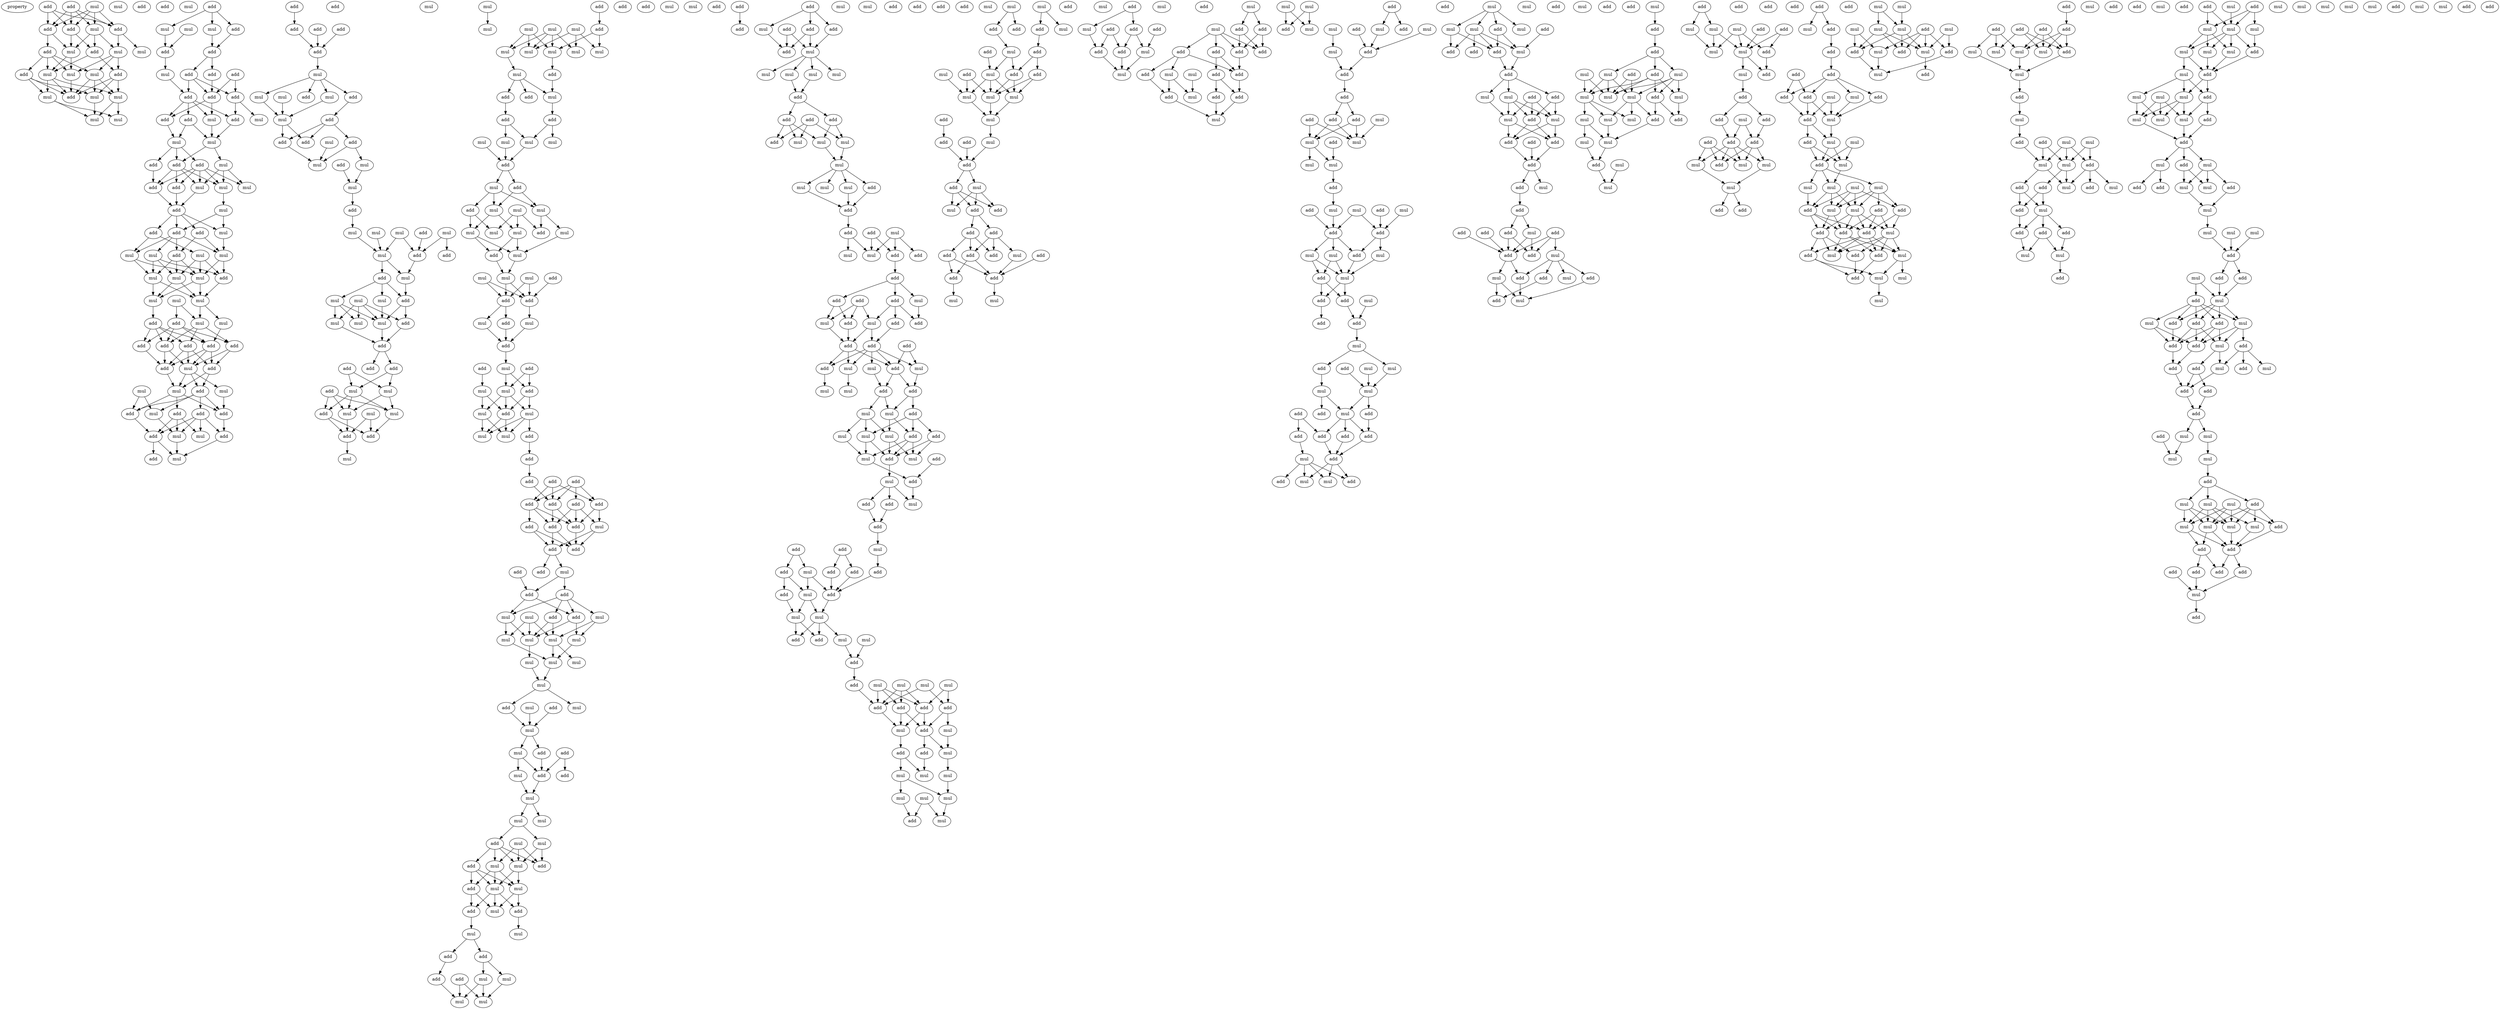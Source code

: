digraph {
    node [fontcolor=black]
    property [mul=2,lf=1.3]
    0 [ label = add ];
    1 [ label = add ];
    2 [ label = mul ];
    3 [ label = mul ];
    4 [ label = add ];
    5 [ label = add ];
    6 [ label = add ];
    7 [ label = add ];
    8 [ label = mul ];
    9 [ label = mul ];
    10 [ label = add ];
    11 [ label = mul ];
    12 [ label = add ];
    13 [ label = mul ];
    14 [ label = mul ];
    15 [ label = mul ];
    16 [ label = add ];
    17 [ label = mul ];
    18 [ label = add ];
    19 [ label = mul ];
    20 [ label = mul ];
    21 [ label = mul ];
    22 [ label = add ];
    23 [ label = mul ];
    24 [ label = mul ];
    25 [ label = add ];
    26 [ label = mul ];
    27 [ label = add ];
    28 [ label = mul ];
    29 [ label = mul ];
    30 [ label = mul ];
    31 [ label = add ];
    32 [ label = add ];
    33 [ label = add ];
    34 [ label = add ];
    35 [ label = add ];
    36 [ label = mul ];
    37 [ label = add ];
    38 [ label = add ];
    39 [ label = add ];
    40 [ label = add ];
    41 [ label = mul ];
    42 [ label = mul ];
    43 [ label = add ];
    44 [ label = add ];
    45 [ label = add ];
    46 [ label = mul ];
    47 [ label = mul ];
    48 [ label = add ];
    49 [ label = add ];
    50 [ label = mul ];
    51 [ label = add ];
    52 [ label = add ];
    53 [ label = mul ];
    54 [ label = add ];
    55 [ label = mul ];
    56 [ label = mul ];
    57 [ label = mul ];
    58 [ label = add ];
    59 [ label = add ];
    60 [ label = add ];
    61 [ label = mul ];
    62 [ label = add ];
    63 [ label = mul ];
    64 [ label = add ];
    65 [ label = mul ];
    66 [ label = mul ];
    67 [ label = mul ];
    68 [ label = mul ];
    69 [ label = mul ];
    70 [ label = add ];
    71 [ label = mul ];
    72 [ label = mul ];
    73 [ label = mul ];
    74 [ label = mul ];
    75 [ label = add ];
    76 [ label = mul ];
    77 [ label = add ];
    78 [ label = mul ];
    79 [ label = add ];
    80 [ label = add ];
    81 [ label = add ];
    82 [ label = add ];
    83 [ label = add ];
    84 [ label = add ];
    85 [ label = add ];
    86 [ label = mul ];
    87 [ label = mul ];
    88 [ label = mul ];
    89 [ label = mul ];
    90 [ label = add ];
    91 [ label = mul ];
    92 [ label = add ];
    93 [ label = add ];
    94 [ label = add ];
    95 [ label = add ];
    96 [ label = mul ];
    97 [ label = mul ];
    98 [ label = add ];
    99 [ label = add ];
    100 [ label = add ];
    101 [ label = mul ];
    102 [ label = add ];
    103 [ label = add ];
    104 [ label = add ];
    105 [ label = add ];
    106 [ label = add ];
    107 [ label = add ];
    108 [ label = mul ];
    109 [ label = mul ];
    110 [ label = add ];
    111 [ label = add ];
    112 [ label = mul ];
    113 [ label = mul ];
    114 [ label = mul ];
    115 [ label = add ];
    116 [ label = add ];
    117 [ label = add ];
    118 [ label = add ];
    119 [ label = mul ];
    120 [ label = mul ];
    121 [ label = add ];
    122 [ label = mul ];
    123 [ label = mul ];
    124 [ label = add ];
    125 [ label = mul ];
    126 [ label = add ];
    127 [ label = mul ];
    128 [ label = mul ];
    129 [ label = mul ];
    130 [ label = add ];
    131 [ label = add ];
    132 [ label = mul ];
    133 [ label = mul ];
    134 [ label = add ];
    135 [ label = mul ];
    136 [ label = mul ];
    137 [ label = mul ];
    138 [ label = mul ];
    139 [ label = add ];
    140 [ label = mul ];
    141 [ label = mul ];
    142 [ label = mul ];
    143 [ label = add ];
    144 [ label = add ];
    145 [ label = add ];
    146 [ label = add ];
    147 [ label = add ];
    148 [ label = mul ];
    149 [ label = add ];
    150 [ label = mul ];
    151 [ label = mul ];
    152 [ label = add ];
    153 [ label = mul ];
    154 [ label = mul ];
    155 [ label = mul ];
    156 [ label = add ];
    157 [ label = add ];
    158 [ label = mul ];
    159 [ label = mul ];
    160 [ label = add ];
    161 [ label = mul ];
    162 [ label = mul ];
    163 [ label = mul ];
    164 [ label = add ];
    165 [ label = mul ];
    166 [ label = mul ];
    167 [ label = mul ];
    168 [ label = mul ];
    169 [ label = mul ];
    170 [ label = mul ];
    171 [ label = add ];
    172 [ label = mul ];
    173 [ label = add ];
    174 [ label = add ];
    175 [ label = add ];
    176 [ label = add ];
    177 [ label = mul ];
    178 [ label = mul ];
    179 [ label = mul ];
    180 [ label = add ];
    181 [ label = mul ];
    182 [ label = add ];
    183 [ label = mul ];
    184 [ label = add ];
    185 [ label = add ];
    186 [ label = mul ];
    187 [ label = mul ];
    188 [ label = mul ];
    189 [ label = mul ];
    190 [ label = mul ];
    191 [ label = add ];
    192 [ label = mul ];
    193 [ label = mul ];
    194 [ label = mul ];
    195 [ label = add ];
    196 [ label = mul ];
    197 [ label = add ];
    198 [ label = mul ];
    199 [ label = mul ];
    200 [ label = add ];
    201 [ label = add ];
    202 [ label = add ];
    203 [ label = add ];
    204 [ label = mul ];
    205 [ label = mul ];
    206 [ label = mul ];
    207 [ label = add ];
    208 [ label = mul ];
    209 [ label = add ];
    210 [ label = mul ];
    211 [ label = add ];
    212 [ label = mul ];
    213 [ label = add ];
    214 [ label = mul ];
    215 [ label = mul ];
    216 [ label = add ];
    217 [ label = mul ];
    218 [ label = mul ];
    219 [ label = mul ];
    220 [ label = add ];
    221 [ label = add ];
    222 [ label = add ];
    223 [ label = add ];
    224 [ label = add ];
    225 [ label = add ];
    226 [ label = add ];
    227 [ label = add ];
    228 [ label = add ];
    229 [ label = mul ];
    230 [ label = add ];
    231 [ label = add ];
    232 [ label = add ];
    233 [ label = add ];
    234 [ label = add ];
    235 [ label = mul ];
    236 [ label = add ];
    237 [ label = add ];
    238 [ label = add ];
    239 [ label = add ];
    240 [ label = add ];
    241 [ label = mul ];
    242 [ label = mul ];
    243 [ label = mul ];
    244 [ label = add ];
    245 [ label = mul ];
    246 [ label = mul ];
    247 [ label = mul ];
    248 [ label = mul ];
    249 [ label = mul ];
    250 [ label = mul ];
    251 [ label = mul ];
    252 [ label = mul ];
    253 [ label = add ];
    254 [ label = add ];
    255 [ label = mul ];
    256 [ label = add ];
    257 [ label = mul ];
    258 [ label = mul ];
    259 [ label = add ];
    260 [ label = add ];
    261 [ label = mul ];
    262 [ label = add ];
    263 [ label = add ];
    264 [ label = mul ];
    265 [ label = mul ];
    266 [ label = mul ];
    267 [ label = mul ];
    268 [ label = mul ];
    269 [ label = mul ];
    270 [ label = add ];
    271 [ label = mul ];
    272 [ label = add ];
    273 [ label = add ];
    274 [ label = mul ];
    275 [ label = mul ];
    276 [ label = mul ];
    277 [ label = add ];
    278 [ label = add ];
    279 [ label = add ];
    280 [ label = mul ];
    281 [ label = mul ];
    282 [ label = mul ];
    283 [ label = add ];
    284 [ label = add ];
    285 [ label = add ];
    286 [ label = add ];
    287 [ label = add ];
    288 [ label = mul ];
    289 [ label = add ];
    290 [ label = mul ];
    291 [ label = mul ];
    292 [ label = mul ];
    293 [ label = add ];
    294 [ label = add ];
    295 [ label = add ];
    296 [ label = mul ];
    297 [ label = mul ];
    298 [ label = add ];
    299 [ label = mul ];
    300 [ label = add ];
    301 [ label = mul ];
    302 [ label = mul ];
    303 [ label = mul ];
    304 [ label = mul ];
    305 [ label = add ];
    306 [ label = add ];
    307 [ label = add ];
    308 [ label = add ];
    309 [ label = mul ];
    310 [ label = mul ];
    311 [ label = mul ];
    312 [ label = mul ];
    313 [ label = add ];
    314 [ label = mul ];
    315 [ label = mul ];
    316 [ label = mul ];
    317 [ label = mul ];
    318 [ label = add ];
    319 [ label = add ];
    320 [ label = add ];
    321 [ label = add ];
    322 [ label = add ];
    323 [ label = mul ];
    324 [ label = mul ];
    325 [ label = add ];
    326 [ label = mul ];
    327 [ label = add ];
    328 [ label = add ];
    329 [ label = add ];
    330 [ label = add ];
    331 [ label = mul ];
    332 [ label = add ];
    333 [ label = add ];
    334 [ label = add ];
    335 [ label = mul ];
    336 [ label = add ];
    337 [ label = add ];
    338 [ label = mul ];
    339 [ label = add ];
    340 [ label = add ];
    341 [ label = add ];
    342 [ label = add ];
    343 [ label = mul ];
    344 [ label = add ];
    345 [ label = mul ];
    346 [ label = mul ];
    347 [ label = add ];
    348 [ label = mul ];
    349 [ label = mul ];
    350 [ label = add ];
    351 [ label = mul ];
    352 [ label = mul ];
    353 [ label = add ];
    354 [ label = add ];
    355 [ label = mul ];
    356 [ label = mul ];
    357 [ label = add ];
    358 [ label = mul ];
    359 [ label = add ];
    360 [ label = add ];
    361 [ label = mul ];
    362 [ label = mul ];
    363 [ label = add ];
    364 [ label = mul ];
    365 [ label = add ];
    366 [ label = add ];
    367 [ label = mul ];
    368 [ label = add ];
    369 [ label = add ];
    370 [ label = mul ];
    371 [ label = add ];
    372 [ label = mul ];
    373 [ label = add ];
    374 [ label = add ];
    375 [ label = add ];
    376 [ label = add ];
    377 [ label = mul ];
    378 [ label = add ];
    379 [ label = add ];
    380 [ label = mul ];
    381 [ label = mul ];
    382 [ label = mul ];
    383 [ label = mul ];
    384 [ label = add ];
    385 [ label = add ];
    386 [ label = add ];
    387 [ label = add ];
    388 [ label = mul ];
    389 [ label = add ];
    390 [ label = mul ];
    391 [ label = mul ];
    392 [ label = mul ];
    393 [ label = add ];
    394 [ label = add ];
    395 [ label = add ];
    396 [ label = add ];
    397 [ label = mul ];
    398 [ label = add ];
    399 [ label = mul ];
    400 [ label = add ];
    401 [ label = mul ];
    402 [ label = add ];
    403 [ label = mul ];
    404 [ label = mul ];
    405 [ label = mul ];
    406 [ label = mul ];
    407 [ label = mul ];
    408 [ label = mul ];
    409 [ label = add ];
    410 [ label = mul ];
    411 [ label = add ];
    412 [ label = mul ];
    413 [ label = mul ];
    414 [ label = mul ];
    415 [ label = add ];
    416 [ label = mul ];
    417 [ label = add ];
    418 [ label = add ];
    419 [ label = add ];
    420 [ label = add ];
    421 [ label = mul ];
    422 [ label = mul ];
    423 [ label = mul ];
    424 [ label = add ];
    425 [ label = add ];
    426 [ label = add ];
    427 [ label = mul ];
    428 [ label = mul ];
    429 [ label = mul ];
    430 [ label = add ];
    431 [ label = mul ];
    432 [ label = add ];
    433 [ label = add ];
    434 [ label = mul ];
    435 [ label = add ];
    436 [ label = add ];
    437 [ label = mul ];
    438 [ label = add ];
    439 [ label = mul ];
    440 [ label = add ];
    441 [ label = mul ];
    442 [ label = add ];
    443 [ label = add ];
    444 [ label = add ];
    445 [ label = add ];
    446 [ label = add ];
    447 [ label = add ];
    448 [ label = add ];
    449 [ label = mul ];
    450 [ label = add ];
    451 [ label = add ];
    452 [ label = mul ];
    453 [ label = mul ];
    454 [ label = add ];
    455 [ label = add ];
    456 [ label = mul ];
    457 [ label = add ];
    458 [ label = add ];
    459 [ label = add ];
    460 [ label = add ];
    461 [ label = mul ];
    462 [ label = mul ];
    463 [ label = mul ];
    464 [ label = add ];
    465 [ label = mul ];
    466 [ label = add ];
    467 [ label = mul ];
    468 [ label = add ];
    469 [ label = add ];
    470 [ label = add ];
    471 [ label = add ];
    472 [ label = add ];
    473 [ label = add ];
    474 [ label = add ];
    475 [ label = add ];
    476 [ label = mul ];
    477 [ label = mul ];
    478 [ label = mul ];
    479 [ label = add ];
    480 [ label = add ];
    481 [ label = add ];
    482 [ label = mul ];
    483 [ label = mul ];
    484 [ label = mul ];
    485 [ label = add ];
    486 [ label = mul ];
    487 [ label = add ];
    488 [ label = add ];
    489 [ label = mul ];
    490 [ label = add ];
    491 [ label = mul ];
    492 [ label = mul ];
    493 [ label = mul ];
    494 [ label = add ];
    495 [ label = add ];
    496 [ label = add ];
    497 [ label = mul ];
    498 [ label = add ];
    499 [ label = add ];
    500 [ label = add ];
    501 [ label = mul ];
    502 [ label = mul ];
    503 [ label = add ];
    504 [ label = mul ];
    505 [ label = mul ];
    506 [ label = add ];
    507 [ label = mul ];
    508 [ label = mul ];
    509 [ label = add ];
    510 [ label = add ];
    511 [ label = mul ];
    512 [ label = add ];
    513 [ label = add ];
    514 [ label = mul ];
    515 [ label = add ];
    516 [ label = mul ];
    517 [ label = add ];
    518 [ label = mul ];
    519 [ label = mul ];
    520 [ label = add ];
    521 [ label = add ];
    522 [ label = mul ];
    523 [ label = add ];
    524 [ label = add ];
    525 [ label = add ];
    526 [ label = mul ];
    527 [ label = add ];
    528 [ label = mul ];
    529 [ label = mul ];
    530 [ label = add ];
    531 [ label = mul ];
    532 [ label = mul ];
    533 [ label = add ];
    534 [ label = mul ];
    535 [ label = add ];
    536 [ label = add ];
    537 [ label = add ];
    538 [ label = add ];
    539 [ label = add ];
    540 [ label = add ];
    541 [ label = mul ];
    542 [ label = add ];
    543 [ label = add ];
    544 [ label = mul ];
    545 [ label = mul ];
    546 [ label = add ];
    547 [ label = mul ];
    548 [ label = mul ];
    549 [ label = add ];
    550 [ label = mul ];
    551 [ label = mul ];
    552 [ label = add ];
    553 [ label = add ];
    554 [ label = add ];
    555 [ label = mul ];
    556 [ label = add ];
    557 [ label = add ];
    558 [ label = add ];
    559 [ label = mul ];
    560 [ label = add ];
    561 [ label = mul ];
    562 [ label = mul ];
    563 [ label = add ];
    564 [ label = mul ];
    565 [ label = mul ];
    566 [ label = add ];
    567 [ label = add ];
    568 [ label = add ];
    569 [ label = add ];
    570 [ label = add ];
    571 [ label = add ];
    572 [ label = mul ];
    573 [ label = add ];
    574 [ label = mul ];
    575 [ label = add ];
    576 [ label = add ];
    577 [ label = mul ];
    578 [ label = add ];
    579 [ label = add ];
    580 [ label = add ];
    581 [ label = mul ];
    582 [ label = add ];
    583 [ label = add ];
    584 [ label = add ];
    585 [ label = mul ];
    586 [ label = add ];
    587 [ label = add ];
    588 [ label = mul ];
    589 [ label = add ];
    590 [ label = mul ];
    591 [ label = add ];
    592 [ label = mul ];
    593 [ label = add ];
    594 [ label = add ];
    595 [ label = mul ];
    596 [ label = add ];
    597 [ label = mul ];
    598 [ label = mul ];
    599 [ label = add ];
    600 [ label = mul ];
    601 [ label = mul ];
    602 [ label = mul ];
    603 [ label = add ];
    604 [ label = mul ];
    605 [ label = mul ];
    606 [ label = add ];
    607 [ label = mul ];
    608 [ label = add ];
    609 [ label = mul ];
    610 [ label = mul ];
    611 [ label = mul ];
    612 [ label = add ];
    613 [ label = mul ];
    614 [ label = mul ];
    615 [ label = add ];
    616 [ label = mul ];
    617 [ label = add ];
    618 [ label = mul ];
    619 [ label = mul ];
    620 [ label = add ];
    621 [ label = mul ];
    622 [ label = add ];
    623 [ label = mul ];
    624 [ label = add ];
    625 [ label = mul ];
    626 [ label = add ];
    627 [ label = add ];
    628 [ label = add ];
    629 [ label = add ];
    630 [ label = add ];
    631 [ label = mul ];
    632 [ label = add ];
    633 [ label = add ];
    634 [ label = add ];
    635 [ label = mul ];
    636 [ label = mul ];
    637 [ label = mul ];
    638 [ label = add ];
    639 [ label = mul ];
    640 [ label = add ];
    641 [ label = add ];
    642 [ label = add ];
    643 [ label = add ];
    644 [ label = mul ];
    645 [ label = add ];
    646 [ label = add ];
    647 [ label = add ];
    648 [ label = add ];
    649 [ label = mul ];
    650 [ label = add ];
    651 [ label = add ];
    652 [ label = add ];
    653 [ label = mul ];
    654 [ label = add ];
    655 [ label = mul ];
    656 [ label = mul ];
    657 [ label = add ];
    658 [ label = mul ];
    659 [ label = mul ];
    660 [ label = add ];
    661 [ label = mul ];
    662 [ label = mul ];
    663 [ label = mul ];
    664 [ label = mul ];
    665 [ label = add ];
    666 [ label = mul ];
    667 [ label = add ];
    668 [ label = add ];
    669 [ label = mul ];
    670 [ label = add ];
    671 [ label = add ];
    672 [ label = add ];
    673 [ label = mul ];
    674 [ label = mul ];
    675 [ label = add ];
    676 [ label = mul ];
    677 [ label = add ];
    678 [ label = add ];
    679 [ label = mul ];
    680 [ label = mul ];
    681 [ label = add ];
    682 [ label = mul ];
    683 [ label = add ];
    684 [ label = mul ];
    685 [ label = mul ];
    686 [ label = mul ];
    687 [ label = mul ];
    688 [ label = add ];
    689 [ label = mul ];
    690 [ label = mul ];
    691 [ label = add ];
    692 [ label = mul ];
    693 [ label = mul ];
    694 [ label = add ];
    695 [ label = add ];
    696 [ label = add ];
    697 [ label = mul ];
    698 [ label = add ];
    699 [ label = add ];
    700 [ label = add ];
    701 [ label = add ];
    702 [ label = add ];
    703 [ label = mul ];
    704 [ label = mul ];
    705 [ label = mul ];
    706 [ label = add ];
    707 [ label = mul ];
    708 [ label = mul ];
    709 [ label = mul ];
    710 [ label = add ];
    711 [ label = add ];
    712 [ label = mul ];
    713 [ label = mul ];
    714 [ label = mul ];
    715 [ label = add ];
    716 [ label = add ];
    717 [ label = add ];
    718 [ label = mul ];
    719 [ label = mul ];
    720 [ label = mul ];
    721 [ label = add ];
    722 [ label = add ];
    723 [ label = add ];
    724 [ label = mul ];
    725 [ label = add ];
    726 [ label = mul ];
    727 [ label = add ];
    728 [ label = add ];
    729 [ label = add ];
    730 [ label = add ];
    731 [ label = mul ];
    732 [ label = mul ];
    733 [ label = mul ];
    734 [ label = add ];
    735 [ label = add ];
    736 [ label = add ];
    737 [ label = add ];
    738 [ label = mul ];
    739 [ label = mul ];
    740 [ label = mul ];
    741 [ label = mul ];
    742 [ label = mul ];
    743 [ label = mul ];
    744 [ label = mul ];
    745 [ label = add ];
    746 [ label = mul ];
    747 [ label = add ];
    748 [ label = mul ];
    749 [ label = mul ];
    750 [ label = add ];
    751 [ label = mul ];
    752 [ label = mul ];
    753 [ label = mul ];
    754 [ label = mul ];
    755 [ label = mul ];
    756 [ label = mul ];
    757 [ label = add ];
    758 [ label = add ];
    759 [ label = mul ];
    760 [ label = add ];
    761 [ label = mul ];
    762 [ label = add ];
    763 [ label = mul ];
    764 [ label = add ];
    765 [ label = add ];
    766 [ label = mul ];
    767 [ label = mul ];
    768 [ label = mul ];
    769 [ label = mul ];
    770 [ label = mul ];
    771 [ label = mul ];
    772 [ label = mul ];
    773 [ label = add ];
    774 [ label = add ];
    775 [ label = mul ];
    776 [ label = add ];
    777 [ label = mul ];
    778 [ label = add ];
    779 [ label = mul ];
    780 [ label = add ];
    781 [ label = add ];
    782 [ label = mul ];
    783 [ label = add ];
    784 [ label = mul ];
    785 [ label = mul ];
    786 [ label = add ];
    787 [ label = add ];
    788 [ label = add ];
    789 [ label = add ];
    790 [ label = add ];
    791 [ label = mul ];
    792 [ label = add ];
    793 [ label = mul ];
    794 [ label = add ];
    795 [ label = add ];
    796 [ label = mul ];
    797 [ label = add ];
    798 [ label = add ];
    799 [ label = mul ];
    800 [ label = mul ];
    801 [ label = add ];
    802 [ label = mul ];
    803 [ label = mul ];
    804 [ label = mul ];
    805 [ label = add ];
    806 [ label = add ];
    807 [ label = mul ];
    808 [ label = mul ];
    809 [ label = mul ];
    810 [ label = mul ];
    811 [ label = mul ];
    812 [ label = mul ];
    813 [ label = mul ];
    814 [ label = add ];
    815 [ label = add ];
    816 [ label = add ];
    817 [ label = add ];
    818 [ label = add ];
    819 [ label = add ];
    820 [ label = add ];
    821 [ label = add ];
    822 [ label = mul ];
    823 [ label = add ];
    824 [ label = add ];
    0 -> 5 [ name = 0 ];
    0 -> 6 [ name = 1 ];
    0 -> 7 [ name = 2 ];
    0 -> 8 [ name = 3 ];
    1 -> 5 [ name = 4 ];
    1 -> 6 [ name = 5 ];
    1 -> 7 [ name = 6 ];
    3 -> 5 [ name = 7 ];
    3 -> 6 [ name = 8 ];
    3 -> 7 [ name = 9 ];
    3 -> 8 [ name = 10 ];
    5 -> 10 [ name = 11 ];
    5 -> 11 [ name = 12 ];
    6 -> 9 [ name = 13 ];
    6 -> 13 [ name = 14 ];
    7 -> 11 [ name = 15 ];
    7 -> 12 [ name = 16 ];
    8 -> 9 [ name = 17 ];
    8 -> 10 [ name = 18 ];
    8 -> 11 [ name = 19 ];
    9 -> 14 [ name = 20 ];
    9 -> 15 [ name = 21 ];
    9 -> 16 [ name = 22 ];
    10 -> 16 [ name = 23 ];
    10 -> 17 [ name = 24 ];
    11 -> 15 [ name = 25 ];
    11 -> 17 [ name = 26 ];
    12 -> 14 [ name = 27 ];
    12 -> 15 [ name = 28 ];
    12 -> 17 [ name = 29 ];
    12 -> 18 [ name = 30 ];
    14 -> 19 [ name = 31 ];
    14 -> 20 [ name = 32 ];
    14 -> 22 [ name = 33 ];
    15 -> 22 [ name = 34 ];
    16 -> 19 [ name = 35 ];
    16 -> 20 [ name = 36 ];
    16 -> 22 [ name = 37 ];
    17 -> 19 [ name = 38 ];
    17 -> 21 [ name = 39 ];
    17 -> 22 [ name = 40 ];
    18 -> 20 [ name = 41 ];
    18 -> 21 [ name = 42 ];
    18 -> 22 [ name = 43 ];
    19 -> 23 [ name = 44 ];
    19 -> 24 [ name = 45 ];
    20 -> 24 [ name = 46 ];
    21 -> 23 [ name = 47 ];
    21 -> 24 [ name = 48 ];
    27 -> 28 [ name = 49 ];
    27 -> 29 [ name = 50 ];
    27 -> 31 [ name = 51 ];
    28 -> 32 [ name = 52 ];
    29 -> 33 [ name = 53 ];
    30 -> 32 [ name = 54 ];
    31 -> 33 [ name = 55 ];
    32 -> 36 [ name = 56 ];
    33 -> 34 [ name = 57 ];
    33 -> 37 [ name = 58 ];
    34 -> 38 [ name = 59 ];
    35 -> 38 [ name = 60 ];
    35 -> 40 [ name = 61 ];
    36 -> 39 [ name = 62 ];
    37 -> 38 [ name = 63 ];
    37 -> 39 [ name = 64 ];
    37 -> 40 [ name = 65 ];
    38 -> 42 [ name = 66 ];
    38 -> 43 [ name = 67 ];
    39 -> 42 [ name = 68 ];
    39 -> 43 [ name = 69 ];
    39 -> 44 [ name = 70 ];
    39 -> 45 [ name = 71 ];
    40 -> 41 [ name = 72 ];
    40 -> 45 [ name = 73 ];
    42 -> 46 [ name = 74 ];
    43 -> 47 [ name = 75 ];
    44 -> 46 [ name = 76 ];
    44 -> 47 [ name = 77 ];
    45 -> 46 [ name = 78 ];
    46 -> 49 [ name = 79 ];
    46 -> 50 [ name = 80 ];
    47 -> 48 [ name = 81 ];
    47 -> 49 [ name = 82 ];
    47 -> 51 [ name = 83 ];
    48 -> 54 [ name = 84 ];
    49 -> 52 [ name = 85 ];
    49 -> 53 [ name = 86 ];
    49 -> 54 [ name = 87 ];
    49 -> 56 [ name = 88 ];
    50 -> 53 [ name = 89 ];
    50 -> 55 [ name = 90 ];
    50 -> 56 [ name = 91 ];
    51 -> 52 [ name = 92 ];
    51 -> 53 [ name = 93 ];
    51 -> 54 [ name = 94 ];
    51 -> 55 [ name = 95 ];
    51 -> 56 [ name = 96 ];
    52 -> 58 [ name = 97 ];
    53 -> 57 [ name = 98 ];
    54 -> 58 [ name = 99 ];
    56 -> 58 [ name = 100 ];
    57 -> 59 [ name = 101 ];
    57 -> 61 [ name = 102 ];
    58 -> 59 [ name = 103 ];
    58 -> 60 [ name = 104 ];
    58 -> 61 [ name = 105 ];
    58 -> 62 [ name = 106 ];
    59 -> 63 [ name = 107 ];
    59 -> 64 [ name = 108 ];
    59 -> 65 [ name = 109 ];
    59 -> 67 [ name = 110 ];
    60 -> 64 [ name = 111 ];
    60 -> 67 [ name = 112 ];
    61 -> 67 [ name = 113 ];
    62 -> 65 [ name = 114 ];
    62 -> 66 [ name = 115 ];
    63 -> 69 [ name = 116 ];
    63 -> 70 [ name = 117 ];
    63 -> 71 [ name = 118 ];
    64 -> 68 [ name = 119 ];
    64 -> 69 [ name = 120 ];
    64 -> 71 [ name = 121 ];
    65 -> 68 [ name = 122 ];
    65 -> 71 [ name = 123 ];
    66 -> 68 [ name = 124 ];
    66 -> 69 [ name = 125 ];
    66 -> 70 [ name = 126 ];
    67 -> 68 [ name = 127 ];
    67 -> 70 [ name = 128 ];
    68 -> 72 [ name = 129 ];
    68 -> 73 [ name = 130 ];
    69 -> 72 [ name = 131 ];
    69 -> 73 [ name = 132 ];
    70 -> 72 [ name = 133 ];
    71 -> 72 [ name = 134 ];
    71 -> 73 [ name = 135 ];
    72 -> 76 [ name = 136 ];
    72 -> 78 [ name = 137 ];
    73 -> 77 [ name = 138 ];
    74 -> 75 [ name = 139 ];
    74 -> 76 [ name = 140 ];
    75 -> 79 [ name = 141 ];
    75 -> 80 [ name = 142 ];
    75 -> 81 [ name = 143 ];
    75 -> 83 [ name = 144 ];
    76 -> 81 [ name = 145 ];
    76 -> 82 [ name = 146 ];
    76 -> 83 [ name = 147 ];
    77 -> 79 [ name = 148 ];
    77 -> 80 [ name = 149 ];
    77 -> 82 [ name = 150 ];
    77 -> 83 [ name = 151 ];
    78 -> 80 [ name = 152 ];
    79 -> 85 [ name = 153 ];
    80 -> 84 [ name = 154 ];
    80 -> 85 [ name = 155 ];
    80 -> 86 [ name = 156 ];
    81 -> 84 [ name = 157 ];
    81 -> 86 [ name = 158 ];
    82 -> 84 [ name = 159 ];
    82 -> 85 [ name = 160 ];
    82 -> 86 [ name = 161 ];
    83 -> 85 [ name = 162 ];
    83 -> 86 [ name = 163 ];
    84 -> 87 [ name = 164 ];
    84 -> 90 [ name = 165 ];
    85 -> 87 [ name = 166 ];
    86 -> 87 [ name = 167 ];
    86 -> 89 [ name = 168 ];
    86 -> 90 [ name = 169 ];
    87 -> 92 [ name = 170 ];
    87 -> 94 [ name = 171 ];
    87 -> 95 [ name = 172 ];
    88 -> 91 [ name = 173 ];
    88 -> 95 [ name = 174 ];
    89 -> 92 [ name = 175 ];
    90 -> 91 [ name = 176 ];
    90 -> 92 [ name = 177 ];
    90 -> 93 [ name = 178 ];
    90 -> 95 [ name = 179 ];
    91 -> 97 [ name = 180 ];
    92 -> 99 [ name = 181 ];
    93 -> 96 [ name = 182 ];
    93 -> 97 [ name = 183 ];
    93 -> 98 [ name = 184 ];
    93 -> 99 [ name = 185 ];
    94 -> 96 [ name = 186 ];
    94 -> 97 [ name = 187 ];
    94 -> 98 [ name = 188 ];
    95 -> 98 [ name = 189 ];
    97 -> 101 [ name = 190 ];
    98 -> 100 [ name = 191 ];
    98 -> 101 [ name = 192 ];
    99 -> 101 [ name = 193 ];
    102 -> 104 [ name = 194 ];
    104 -> 107 [ name = 195 ];
    105 -> 107 [ name = 196 ];
    106 -> 107 [ name = 197 ];
    107 -> 108 [ name = 198 ];
    108 -> 110 [ name = 199 ];
    108 -> 111 [ name = 200 ];
    108 -> 112 [ name = 201 ];
    108 -> 113 [ name = 202 ];
    109 -> 114 [ name = 203 ];
    111 -> 115 [ name = 204 ];
    112 -> 114 [ name = 205 ];
    113 -> 114 [ name = 206 ];
    114 -> 117 [ name = 207 ];
    114 -> 118 [ name = 208 ];
    115 -> 116 [ name = 209 ];
    115 -> 117 [ name = 210 ];
    115 -> 118 [ name = 211 ];
    116 -> 120 [ name = 212 ];
    116 -> 122 [ name = 213 ];
    118 -> 120 [ name = 214 ];
    119 -> 120 [ name = 215 ];
    121 -> 123 [ name = 216 ];
    122 -> 123 [ name = 217 ];
    123 -> 124 [ name = 218 ];
    124 -> 128 [ name = 219 ];
    125 -> 130 [ name = 220 ];
    125 -> 131 [ name = 221 ];
    126 -> 130 [ name = 222 ];
    127 -> 130 [ name = 223 ];
    127 -> 132 [ name = 224 ];
    128 -> 132 [ name = 225 ];
    129 -> 132 [ name = 226 ];
    130 -> 133 [ name = 227 ];
    132 -> 133 [ name = 228 ];
    132 -> 134 [ name = 229 ];
    133 -> 139 [ name = 230 ];
    134 -> 136 [ name = 231 ];
    134 -> 138 [ name = 232 ];
    134 -> 139 [ name = 233 ];
    136 -> 142 [ name = 234 ];
    137 -> 140 [ name = 235 ];
    137 -> 141 [ name = 236 ];
    137 -> 142 [ name = 237 ];
    137 -> 143 [ name = 238 ];
    138 -> 140 [ name = 239 ];
    138 -> 141 [ name = 240 ];
    138 -> 142 [ name = 241 ];
    139 -> 142 [ name = 242 ];
    139 -> 143 [ name = 243 ];
    141 -> 144 [ name = 244 ];
    142 -> 144 [ name = 245 ];
    143 -> 144 [ name = 246 ];
    144 -> 145 [ name = 247 ];
    144 -> 147 [ name = 248 ];
    146 -> 148 [ name = 249 ];
    146 -> 150 [ name = 250 ];
    147 -> 148 [ name = 251 ];
    147 -> 150 [ name = 252 ];
    148 -> 151 [ name = 253 ];
    148 -> 154 [ name = 254 ];
    149 -> 151 [ name = 255 ];
    149 -> 152 [ name = 256 ];
    149 -> 154 [ name = 257 ];
    150 -> 151 [ name = 258 ];
    150 -> 152 [ name = 259 ];
    150 -> 154 [ name = 260 ];
    151 -> 157 [ name = 261 ];
    152 -> 156 [ name = 262 ];
    152 -> 157 [ name = 263 ];
    153 -> 156 [ name = 264 ];
    153 -> 157 [ name = 265 ];
    154 -> 156 [ name = 266 ];
    155 -> 159 [ name = 267 ];
    157 -> 158 [ name = 268 ];
    160 -> 164 [ name = 269 ];
    161 -> 165 [ name = 270 ];
    161 -> 166 [ name = 271 ];
    161 -> 167 [ name = 272 ];
    161 -> 168 [ name = 273 ];
    162 -> 165 [ name = 274 ];
    162 -> 166 [ name = 275 ];
    162 -> 168 [ name = 276 ];
    163 -> 167 [ name = 277 ];
    163 -> 168 [ name = 278 ];
    163 -> 169 [ name = 279 ];
    164 -> 166 [ name = 280 ];
    164 -> 169 [ name = 281 ];
    165 -> 170 [ name = 282 ];
    166 -> 171 [ name = 283 ];
    170 -> 172 [ name = 284 ];
    170 -> 173 [ name = 285 ];
    170 -> 174 [ name = 286 ];
    171 -> 172 [ name = 287 ];
    172 -> 175 [ name = 288 ];
    173 -> 176 [ name = 289 ];
    175 -> 177 [ name = 290 ];
    175 -> 179 [ name = 291 ];
    176 -> 177 [ name = 292 ];
    176 -> 181 [ name = 293 ];
    177 -> 182 [ name = 294 ];
    178 -> 182 [ name = 295 ];
    181 -> 182 [ name = 296 ];
    182 -> 183 [ name = 297 ];
    182 -> 184 [ name = 298 ];
    183 -> 185 [ name = 299 ];
    183 -> 186 [ name = 300 ];
    183 -> 187 [ name = 301 ];
    184 -> 186 [ name = 302 ];
    184 -> 187 [ name = 303 ];
    185 -> 189 [ name = 304 ];
    185 -> 192 [ name = 305 ];
    186 -> 190 [ name = 306 ];
    186 -> 192 [ name = 307 ];
    187 -> 191 [ name = 308 ];
    187 -> 193 [ name = 309 ];
    188 -> 189 [ name = 310 ];
    188 -> 190 [ name = 311 ];
    188 -> 191 [ name = 312 ];
    190 -> 194 [ name = 313 ];
    190 -> 195 [ name = 314 ];
    192 -> 194 [ name = 315 ];
    192 -> 195 [ name = 316 ];
    193 -> 194 [ name = 317 ];
    194 -> 196 [ name = 318 ];
    195 -> 196 [ name = 319 ];
    196 -> 201 [ name = 320 ];
    196 -> 202 [ name = 321 ];
    197 -> 201 [ name = 322 ];
    198 -> 201 [ name = 323 ];
    198 -> 202 [ name = 324 ];
    199 -> 201 [ name = 325 ];
    199 -> 202 [ name = 326 ];
    201 -> 205 [ name = 327 ];
    202 -> 203 [ name = 328 ];
    202 -> 204 [ name = 329 ];
    203 -> 207 [ name = 330 ];
    204 -> 207 [ name = 331 ];
    205 -> 207 [ name = 332 ];
    207 -> 208 [ name = 333 ];
    208 -> 213 [ name = 334 ];
    208 -> 214 [ name = 335 ];
    209 -> 212 [ name = 336 ];
    211 -> 213 [ name = 337 ];
    211 -> 214 [ name = 338 ];
    212 -> 215 [ name = 339 ];
    212 -> 216 [ name = 340 ];
    213 -> 216 [ name = 341 ];
    213 -> 217 [ name = 342 ];
    214 -> 215 [ name = 343 ];
    214 -> 216 [ name = 344 ];
    214 -> 217 [ name = 345 ];
    215 -> 218 [ name = 346 ];
    215 -> 219 [ name = 347 ];
    216 -> 218 [ name = 348 ];
    216 -> 219 [ name = 349 ];
    217 -> 218 [ name = 350 ];
    217 -> 219 [ name = 351 ];
    217 -> 220 [ name = 352 ];
    220 -> 221 [ name = 353 ];
    221 -> 223 [ name = 354 ];
    222 -> 225 [ name = 355 ];
    222 -> 226 [ name = 356 ];
    222 -> 227 [ name = 357 ];
    222 -> 228 [ name = 358 ];
    223 -> 226 [ name = 359 ];
    224 -> 225 [ name = 360 ];
    224 -> 226 [ name = 361 ];
    224 -> 228 [ name = 362 ];
    225 -> 229 [ name = 363 ];
    225 -> 230 [ name = 364 ];
    226 -> 230 [ name = 365 ];
    226 -> 231 [ name = 366 ];
    227 -> 229 [ name = 367 ];
    227 -> 230 [ name = 368 ];
    227 -> 231 [ name = 369 ];
    228 -> 230 [ name = 370 ];
    228 -> 231 [ name = 371 ];
    228 -> 232 [ name = 372 ];
    229 -> 233 [ name = 373 ];
    229 -> 234 [ name = 374 ];
    230 -> 234 [ name = 375 ];
    231 -> 233 [ name = 376 ];
    231 -> 234 [ name = 377 ];
    232 -> 233 [ name = 378 ];
    232 -> 234 [ name = 379 ];
    233 -> 235 [ name = 380 ];
    233 -> 236 [ name = 381 ];
    235 -> 238 [ name = 382 ];
    235 -> 239 [ name = 383 ];
    237 -> 238 [ name = 384 ];
    238 -> 240 [ name = 385 ];
    238 -> 243 [ name = 386 ];
    239 -> 240 [ name = 387 ];
    239 -> 242 [ name = 388 ];
    239 -> 243 [ name = 389 ];
    239 -> 244 [ name = 390 ];
    240 -> 246 [ name = 391 ];
    240 -> 248 [ name = 392 ];
    241 -> 245 [ name = 393 ];
    241 -> 246 [ name = 394 ];
    241 -> 247 [ name = 395 ];
    242 -> 247 [ name = 396 ];
    242 -> 248 [ name = 397 ];
    243 -> 245 [ name = 398 ];
    243 -> 246 [ name = 399 ];
    244 -> 246 [ name = 400 ];
    244 -> 247 [ name = 401 ];
    245 -> 251 [ name = 402 ];
    246 -> 250 [ name = 403 ];
    247 -> 249 [ name = 404 ];
    247 -> 251 [ name = 405 ];
    248 -> 251 [ name = 406 ];
    250 -> 252 [ name = 407 ];
    251 -> 252 [ name = 408 ];
    252 -> 254 [ name = 409 ];
    252 -> 255 [ name = 410 ];
    253 -> 258 [ name = 411 ];
    254 -> 258 [ name = 412 ];
    257 -> 258 [ name = 413 ];
    258 -> 260 [ name = 414 ];
    258 -> 261 [ name = 415 ];
    259 -> 262 [ name = 416 ];
    259 -> 263 [ name = 417 ];
    260 -> 262 [ name = 418 ];
    261 -> 262 [ name = 419 ];
    261 -> 264 [ name = 420 ];
    262 -> 265 [ name = 421 ];
    264 -> 265 [ name = 422 ];
    265 -> 266 [ name = 423 ];
    265 -> 267 [ name = 424 ];
    266 -> 268 [ name = 425 ];
    266 -> 270 [ name = 426 ];
    268 -> 273 [ name = 427 ];
    268 -> 274 [ name = 428 ];
    269 -> 271 [ name = 429 ];
    269 -> 273 [ name = 430 ];
    269 -> 274 [ name = 431 ];
    270 -> 271 [ name = 432 ];
    270 -> 272 [ name = 433 ];
    270 -> 273 [ name = 434 ];
    270 -> 274 [ name = 435 ];
    271 -> 275 [ name = 436 ];
    271 -> 276 [ name = 437 ];
    271 -> 277 [ name = 438 ];
    272 -> 275 [ name = 439 ];
    272 -> 276 [ name = 440 ];
    272 -> 277 [ name = 441 ];
    274 -> 275 [ name = 442 ];
    274 -> 276 [ name = 443 ];
    275 -> 279 [ name = 444 ];
    275 -> 280 [ name = 445 ];
    276 -> 278 [ name = 446 ];
    276 -> 279 [ name = 447 ];
    276 -> 280 [ name = 448 ];
    277 -> 278 [ name = 449 ];
    277 -> 280 [ name = 450 ];
    278 -> 281 [ name = 451 ];
    279 -> 282 [ name = 452 ];
    281 -> 283 [ name = 453 ];
    281 -> 285 [ name = 454 ];
    283 -> 286 [ name = 455 ];
    284 -> 287 [ name = 456 ];
    285 -> 288 [ name = 457 ];
    285 -> 290 [ name = 458 ];
    286 -> 292 [ name = 459 ];
    288 -> 291 [ name = 460 ];
    288 -> 292 [ name = 461 ];
    289 -> 291 [ name = 462 ];
    289 -> 292 [ name = 463 ];
    290 -> 291 [ name = 464 ];
    293 -> 295 [ name = 465 ];
    293 -> 297 [ name = 466 ];
    293 -> 298 [ name = 467 ];
    294 -> 299 [ name = 468 ];
    294 -> 300 [ name = 469 ];
    295 -> 299 [ name = 470 ];
    295 -> 300 [ name = 471 ];
    297 -> 300 [ name = 472 ];
    298 -> 299 [ name = 473 ];
    299 -> 301 [ name = 474 ];
    299 -> 302 [ name = 475 ];
    299 -> 303 [ name = 476 ];
    299 -> 304 [ name = 477 ];
    302 -> 305 [ name = 478 ];
    303 -> 305 [ name = 479 ];
    305 -> 306 [ name = 480 ];
    305 -> 308 [ name = 481 ];
    306 -> 309 [ name = 482 ];
    306 -> 311 [ name = 483 ];
    307 -> 309 [ name = 484 ];
    307 -> 310 [ name = 485 ];
    307 -> 313 [ name = 486 ];
    308 -> 310 [ name = 487 ];
    308 -> 311 [ name = 488 ];
    308 -> 313 [ name = 489 ];
    309 -> 314 [ name = 490 ];
    311 -> 314 [ name = 491 ];
    314 -> 315 [ name = 492 ];
    314 -> 316 [ name = 493 ];
    314 -> 317 [ name = 494 ];
    314 -> 318 [ name = 495 ];
    315 -> 320 [ name = 496 ];
    317 -> 320 [ name = 497 ];
    318 -> 320 [ name = 498 ];
    320 -> 321 [ name = 499 ];
    321 -> 324 [ name = 500 ];
    321 -> 326 [ name = 501 ];
    322 -> 326 [ name = 502 ];
    322 -> 328 [ name = 503 ];
    323 -> 325 [ name = 504 ];
    323 -> 326 [ name = 505 ];
    323 -> 328 [ name = 506 ];
    328 -> 329 [ name = 507 ];
    329 -> 330 [ name = 508 ];
    329 -> 331 [ name = 509 ];
    329 -> 332 [ name = 510 ];
    330 -> 334 [ name = 511 ];
    330 -> 335 [ name = 512 ];
    330 -> 336 [ name = 513 ];
    331 -> 334 [ name = 514 ];
    332 -> 337 [ name = 515 ];
    332 -> 338 [ name = 516 ];
    333 -> 335 [ name = 517 ];
    333 -> 337 [ name = 518 ];
    333 -> 338 [ name = 519 ];
    335 -> 340 [ name = 520 ];
    335 -> 341 [ name = 521 ];
    336 -> 341 [ name = 522 ];
    337 -> 340 [ name = 523 ];
    338 -> 340 [ name = 524 ];
    339 -> 344 [ name = 525 ];
    339 -> 346 [ name = 526 ];
    340 -> 342 [ name = 527 ];
    340 -> 344 [ name = 528 ];
    340 -> 345 [ name = 529 ];
    341 -> 342 [ name = 530 ];
    341 -> 343 [ name = 531 ];
    341 -> 344 [ name = 532 ];
    341 -> 345 [ name = 533 ];
    341 -> 346 [ name = 534 ];
    342 -> 348 [ name = 535 ];
    343 -> 350 [ name = 536 ];
    344 -> 347 [ name = 537 ];
    344 -> 350 [ name = 538 ];
    345 -> 349 [ name = 539 ];
    346 -> 347 [ name = 540 ];
    347 -> 352 [ name = 541 ];
    347 -> 353 [ name = 542 ];
    350 -> 351 [ name = 543 ];
    350 -> 352 [ name = 544 ];
    351 -> 355 [ name = 545 ];
    351 -> 356 [ name = 546 ];
    351 -> 358 [ name = 547 ];
    352 -> 354 [ name = 548 ];
    352 -> 356 [ name = 549 ];
    353 -> 354 [ name = 550 ];
    353 -> 355 [ name = 551 ];
    353 -> 357 [ name = 552 ];
    354 -> 360 [ name = 553 ];
    354 -> 361 [ name = 554 ];
    354 -> 362 [ name = 555 ];
    355 -> 360 [ name = 556 ];
    355 -> 361 [ name = 557 ];
    356 -> 360 [ name = 558 ];
    356 -> 362 [ name = 559 ];
    357 -> 360 [ name = 560 ];
    357 -> 362 [ name = 561 ];
    358 -> 361 [ name = 562 ];
    359 -> 363 [ name = 563 ];
    360 -> 364 [ name = 564 ];
    361 -> 363 [ name = 565 ];
    363 -> 367 [ name = 566 ];
    364 -> 365 [ name = 567 ];
    364 -> 366 [ name = 568 ];
    364 -> 367 [ name = 569 ];
    365 -> 368 [ name = 570 ];
    366 -> 368 [ name = 571 ];
    368 -> 370 [ name = 572 ];
    369 -> 374 [ name = 573 ];
    369 -> 375 [ name = 574 ];
    370 -> 376 [ name = 575 ];
    371 -> 372 [ name = 576 ];
    371 -> 373 [ name = 577 ];
    372 -> 377 [ name = 578 ];
    372 -> 379 [ name = 579 ];
    373 -> 377 [ name = 580 ];
    373 -> 378 [ name = 581 ];
    374 -> 379 [ name = 582 ];
    375 -> 379 [ name = 583 ];
    376 -> 379 [ name = 584 ];
    377 -> 380 [ name = 585 ];
    377 -> 381 [ name = 586 ];
    378 -> 381 [ name = 587 ];
    379 -> 380 [ name = 588 ];
    380 -> 382 [ name = 589 ];
    380 -> 385 [ name = 590 ];
    380 -> 386 [ name = 591 ];
    381 -> 385 [ name = 592 ];
    381 -> 386 [ name = 593 ];
    382 -> 387 [ name = 594 ];
    383 -> 387 [ name = 595 ];
    387 -> 389 [ name = 596 ];
    388 -> 394 [ name = 597 ];
    388 -> 396 [ name = 598 ];
    389 -> 394 [ name = 599 ];
    390 -> 393 [ name = 600 ];
    390 -> 396 [ name = 601 ];
    391 -> 393 [ name = 602 ];
    391 -> 394 [ name = 603 ];
    391 -> 395 [ name = 604 ];
    392 -> 393 [ name = 605 ];
    392 -> 394 [ name = 606 ];
    392 -> 395 [ name = 607 ];
    393 -> 397 [ name = 608 ];
    393 -> 398 [ name = 609 ];
    394 -> 397 [ name = 610 ];
    395 -> 397 [ name = 611 ];
    395 -> 398 [ name = 612 ];
    396 -> 398 [ name = 613 ];
    396 -> 399 [ name = 614 ];
    397 -> 402 [ name = 615 ];
    398 -> 400 [ name = 616 ];
    398 -> 401 [ name = 617 ];
    399 -> 401 [ name = 618 ];
    400 -> 405 [ name = 619 ];
    401 -> 403 [ name = 620 ];
    402 -> 404 [ name = 621 ];
    402 -> 405 [ name = 622 ];
    403 -> 407 [ name = 623 ];
    404 -> 406 [ name = 624 ];
    404 -> 407 [ name = 625 ];
    406 -> 409 [ name = 626 ];
    407 -> 410 [ name = 627 ];
    408 -> 409 [ name = 628 ];
    408 -> 410 [ name = 629 ];
    413 -> 415 [ name = 630 ];
    413 -> 418 [ name = 631 ];
    414 -> 416 [ name = 632 ];
    414 -> 417 [ name = 633 ];
    415 -> 421 [ name = 634 ];
    417 -> 420 [ name = 635 ];
    419 -> 423 [ name = 636 ];
    420 -> 425 [ name = 637 ];
    420 -> 426 [ name = 638 ];
    421 -> 423 [ name = 639 ];
    421 -> 426 [ name = 640 ];
    422 -> 428 [ name = 641 ];
    423 -> 427 [ name = 642 ];
    423 -> 428 [ name = 643 ];
    423 -> 429 [ name = 644 ];
    424 -> 427 [ name = 645 ];
    424 -> 428 [ name = 646 ];
    425 -> 427 [ name = 647 ];
    425 -> 429 [ name = 648 ];
    426 -> 427 [ name = 649 ];
    426 -> 429 [ name = 650 ];
    427 -> 431 [ name = 651 ];
    428 -> 431 [ name = 652 ];
    429 -> 431 [ name = 653 ];
    430 -> 432 [ name = 654 ];
    431 -> 434 [ name = 655 ];
    432 -> 435 [ name = 656 ];
    433 -> 435 [ name = 657 ];
    434 -> 435 [ name = 658 ];
    435 -> 436 [ name = 659 ];
    435 -> 437 [ name = 660 ];
    436 -> 439 [ name = 661 ];
    436 -> 440 [ name = 662 ];
    436 -> 442 [ name = 663 ];
    437 -> 439 [ name = 664 ];
    437 -> 440 [ name = 665 ];
    437 -> 442 [ name = 666 ];
    440 -> 443 [ name = 667 ];
    440 -> 444 [ name = 668 ];
    443 -> 446 [ name = 669 ];
    443 -> 447 [ name = 670 ];
    443 -> 449 [ name = 671 ];
    444 -> 446 [ name = 672 ];
    444 -> 447 [ name = 673 ];
    444 -> 448 [ name = 674 ];
    445 -> 451 [ name = 675 ];
    447 -> 450 [ name = 676 ];
    447 -> 451 [ name = 677 ];
    448 -> 450 [ name = 678 ];
    448 -> 451 [ name = 679 ];
    449 -> 451 [ name = 680 ];
    450 -> 453 [ name = 681 ];
    451 -> 452 [ name = 682 ];
    454 -> 456 [ name = 683 ];
    454 -> 457 [ name = 684 ];
    455 -> 459 [ name = 685 ];
    455 -> 460 [ name = 686 ];
    456 -> 459 [ name = 687 ];
    457 -> 460 [ name = 688 ];
    457 -> 461 [ name = 689 ];
    458 -> 461 [ name = 690 ];
    459 -> 462 [ name = 691 ];
    460 -> 462 [ name = 692 ];
    461 -> 462 [ name = 693 ];
    465 -> 466 [ name = 694 ];
    465 -> 468 [ name = 695 ];
    466 -> 469 [ name = 696 ];
    466 -> 471 [ name = 697 ];
    467 -> 469 [ name = 698 ];
    467 -> 470 [ name = 699 ];
    467 -> 471 [ name = 700 ];
    467 -> 472 [ name = 701 ];
    468 -> 469 [ name = 702 ];
    468 -> 471 [ name = 703 ];
    469 -> 474 [ name = 704 ];
    470 -> 473 [ name = 705 ];
    470 -> 474 [ name = 706 ];
    472 -> 474 [ name = 707 ];
    472 -> 475 [ name = 708 ];
    472 -> 476 [ name = 709 ];
    473 -> 479 [ name = 710 ];
    473 -> 480 [ name = 711 ];
    474 -> 479 [ name = 712 ];
    475 -> 481 [ name = 713 ];
    476 -> 478 [ name = 714 ];
    476 -> 481 [ name = 715 ];
    477 -> 478 [ name = 716 ];
    479 -> 482 [ name = 717 ];
    480 -> 482 [ name = 718 ];
    481 -> 482 [ name = 719 ];
    483 -> 485 [ name = 720 ];
    483 -> 486 [ name = 721 ];
    484 -> 485 [ name = 722 ];
    484 -> 486 [ name = 723 ];
    487 -> 489 [ name = 724 ];
    487 -> 490 [ name = 725 ];
    488 -> 494 [ name = 726 ];
    489 -> 494 [ name = 727 ];
    491 -> 494 [ name = 728 ];
    492 -> 493 [ name = 729 ];
    493 -> 495 [ name = 730 ];
    494 -> 495 [ name = 731 ];
    495 -> 496 [ name = 732 ];
    496 -> 499 [ name = 733 ];
    496 -> 500 [ name = 734 ];
    497 -> 502 [ name = 735 ];
    498 -> 501 [ name = 736 ];
    498 -> 502 [ name = 737 ];
    499 -> 501 [ name = 738 ];
    499 -> 502 [ name = 739 ];
    500 -> 501 [ name = 740 ];
    500 -> 502 [ name = 741 ];
    501 -> 504 [ name = 742 ];
    501 -> 505 [ name = 743 ];
    503 -> 505 [ name = 744 ];
    505 -> 506 [ name = 745 ];
    506 -> 508 [ name = 746 ];
    507 -> 512 [ name = 747 ];
    508 -> 513 [ name = 748 ];
    509 -> 513 [ name = 749 ];
    510 -> 512 [ name = 750 ];
    511 -> 512 [ name = 751 ];
    511 -> 513 [ name = 752 ];
    512 -> 515 [ name = 753 ];
    512 -> 516 [ name = 754 ];
    513 -> 514 [ name = 755 ];
    513 -> 515 [ name = 756 ];
    513 -> 518 [ name = 757 ];
    514 -> 519 [ name = 758 ];
    514 -> 520 [ name = 759 ];
    515 -> 519 [ name = 760 ];
    516 -> 519 [ name = 761 ];
    518 -> 519 [ name = 762 ];
    518 -> 520 [ name = 763 ];
    519 -> 521 [ name = 764 ];
    519 -> 523 [ name = 765 ];
    520 -> 521 [ name = 766 ];
    520 -> 523 [ name = 767 ];
    521 -> 524 [ name = 768 ];
    522 -> 525 [ name = 769 ];
    523 -> 525 [ name = 770 ];
    525 -> 526 [ name = 771 ];
    526 -> 529 [ name = 772 ];
    526 -> 530 [ name = 773 ];
    527 -> 532 [ name = 774 ];
    528 -> 532 [ name = 775 ];
    529 -> 532 [ name = 776 ];
    530 -> 531 [ name = 777 ];
    531 -> 533 [ name = 778 ];
    531 -> 534 [ name = 779 ];
    532 -> 534 [ name = 780 ];
    532 -> 536 [ name = 781 ];
    534 -> 537 [ name = 782 ];
    534 -> 538 [ name = 783 ];
    534 -> 540 [ name = 784 ];
    535 -> 537 [ name = 785 ];
    535 -> 539 [ name = 786 ];
    536 -> 540 [ name = 787 ];
    537 -> 542 [ name = 788 ];
    538 -> 542 [ name = 789 ];
    539 -> 541 [ name = 790 ];
    540 -> 542 [ name = 791 ];
    541 -> 543 [ name = 792 ];
    541 -> 544 [ name = 793 ];
    541 -> 545 [ name = 794 ];
    541 -> 546 [ name = 795 ];
    542 -> 544 [ name = 796 ];
    542 -> 545 [ name = 797 ];
    542 -> 546 [ name = 798 ];
    547 -> 548 [ name = 799 ];
    547 -> 549 [ name = 800 ];
    547 -> 550 [ name = 801 ];
    547 -> 551 [ name = 802 ];
    548 -> 553 [ name = 803 ];
    548 -> 554 [ name = 804 ];
    548 -> 555 [ name = 805 ];
    548 -> 556 [ name = 806 ];
    549 -> 554 [ name = 807 ];
    549 -> 555 [ name = 808 ];
    550 -> 554 [ name = 809 ];
    550 -> 556 [ name = 810 ];
    552 -> 555 [ name = 811 ];
    554 -> 557 [ name = 812 ];
    555 -> 557 [ name = 813 ];
    557 -> 558 [ name = 814 ];
    557 -> 559 [ name = 815 ];
    557 -> 561 [ name = 816 ];
    558 -> 563 [ name = 817 ];
    558 -> 564 [ name = 818 ];
    559 -> 562 [ name = 819 ];
    560 -> 562 [ name = 820 ];
    560 -> 563 [ name = 821 ];
    560 -> 564 [ name = 822 ];
    561 -> 562 [ name = 823 ];
    561 -> 563 [ name = 824 ];
    561 -> 564 [ name = 825 ];
    562 -> 566 [ name = 826 ];
    562 -> 568 [ name = 827 ];
    563 -> 566 [ name = 828 ];
    563 -> 568 [ name = 829 ];
    564 -> 566 [ name = 830 ];
    564 -> 568 [ name = 831 ];
    566 -> 569 [ name = 832 ];
    567 -> 569 [ name = 833 ];
    568 -> 569 [ name = 834 ];
    569 -> 571 [ name = 835 ];
    569 -> 574 [ name = 836 ];
    571 -> 575 [ name = 837 ];
    575 -> 577 [ name = 838 ];
    575 -> 579 [ name = 839 ];
    576 -> 582 [ name = 840 ];
    577 -> 582 [ name = 841 ];
    577 -> 583 [ name = 842 ];
    578 -> 582 [ name = 843 ];
    579 -> 582 [ name = 844 ];
    579 -> 583 [ name = 845 ];
    580 -> 581 [ name = 846 ];
    580 -> 582 [ name = 847 ];
    580 -> 583 [ name = 848 ];
    581 -> 584 [ name = 849 ];
    581 -> 585 [ name = 850 ];
    581 -> 586 [ name = 851 ];
    581 -> 587 [ name = 852 ];
    582 -> 587 [ name = 853 ];
    582 -> 588 [ name = 854 ];
    584 -> 590 [ name = 855 ];
    586 -> 589 [ name = 856 ];
    587 -> 590 [ name = 857 ];
    588 -> 589 [ name = 858 ];
    588 -> 590 [ name = 859 ];
    592 -> 593 [ name = 860 ];
    593 -> 594 [ name = 861 ];
    594 -> 597 [ name = 862 ];
    594 -> 598 [ name = 863 ];
    594 -> 599 [ name = 864 ];
    595 -> 601 [ name = 865 ];
    595 -> 602 [ name = 866 ];
    596 -> 601 [ name = 867 ];
    596 -> 604 [ name = 868 ];
    597 -> 600 [ name = 869 ];
    597 -> 601 [ name = 870 ];
    597 -> 603 [ name = 871 ];
    597 -> 604 [ name = 872 ];
    598 -> 601 [ name = 873 ];
    598 -> 602 [ name = 874 ];
    598 -> 604 [ name = 875 ];
    599 -> 600 [ name = 876 ];
    599 -> 601 [ name = 877 ];
    599 -> 602 [ name = 878 ];
    599 -> 603 [ name = 879 ];
    600 -> 606 [ name = 880 ];
    602 -> 605 [ name = 881 ];
    602 -> 607 [ name = 882 ];
    602 -> 609 [ name = 883 ];
    603 -> 606 [ name = 884 ];
    603 -> 608 [ name = 885 ];
    604 -> 607 [ name = 886 ];
    604 -> 608 [ name = 887 ];
    604 -> 609 [ name = 888 ];
    605 -> 610 [ name = 889 ];
    605 -> 611 [ name = 890 ];
    607 -> 611 [ name = 891 ];
    608 -> 611 [ name = 892 ];
    610 -> 612 [ name = 893 ];
    611 -> 612 [ name = 894 ];
    612 -> 614 [ name = 895 ];
    613 -> 614 [ name = 896 ];
    615 -> 616 [ name = 897 ];
    615 -> 618 [ name = 898 ];
    616 -> 623 [ name = 899 ];
    617 -> 621 [ name = 900 ];
    618 -> 621 [ name = 901 ];
    618 -> 623 [ name = 902 ];
    619 -> 621 [ name = 903 ];
    619 -> 622 [ name = 904 ];
    619 -> 623 [ name = 905 ];
    620 -> 621 [ name = 906 ];
    620 -> 622 [ name = 907 ];
    621 -> 624 [ name = 908 ];
    621 -> 625 [ name = 909 ];
    622 -> 624 [ name = 910 ];
    625 -> 626 [ name = 911 ];
    626 -> 628 [ name = 912 ];
    626 -> 630 [ name = 913 ];
    628 -> 634 [ name = 914 ];
    630 -> 633 [ name = 915 ];
    631 -> 633 [ name = 916 ];
    631 -> 634 [ name = 917 ];
    632 -> 635 [ name = 918 ];
    632 -> 636 [ name = 919 ];
    632 -> 638 [ name = 920 ];
    633 -> 635 [ name = 921 ];
    633 -> 636 [ name = 922 ];
    633 -> 637 [ name = 923 ];
    633 -> 638 [ name = 924 ];
    634 -> 636 [ name = 925 ];
    634 -> 637 [ name = 926 ];
    634 -> 638 [ name = 927 ];
    635 -> 639 [ name = 928 ];
    637 -> 639 [ name = 929 ];
    639 -> 641 [ name = 930 ];
    639 -> 642 [ name = 931 ];
    643 -> 644 [ name = 932 ];
    643 -> 645 [ name = 933 ];
    645 -> 646 [ name = 934 ];
    646 -> 648 [ name = 935 ];
    647 -> 650 [ name = 936 ];
    647 -> 651 [ name = 937 ];
    648 -> 649 [ name = 938 ];
    648 -> 650 [ name = 939 ];
    648 -> 651 [ name = 940 ];
    648 -> 652 [ name = 941 ];
    649 -> 655 [ name = 942 ];
    650 -> 654 [ name = 943 ];
    651 -> 654 [ name = 944 ];
    651 -> 655 [ name = 945 ];
    652 -> 655 [ name = 946 ];
    653 -> 654 [ name = 947 ];
    653 -> 655 [ name = 948 ];
    654 -> 656 [ name = 949 ];
    654 -> 657 [ name = 950 ];
    655 -> 656 [ name = 951 ];
    656 -> 659 [ name = 952 ];
    656 -> 660 [ name = 953 ];
    657 -> 659 [ name = 954 ];
    657 -> 660 [ name = 955 ];
    658 -> 659 [ name = 956 ];
    658 -> 660 [ name = 957 ];
    659 -> 662 [ name = 958 ];
    660 -> 661 [ name = 959 ];
    660 -> 662 [ name = 960 ];
    660 -> 663 [ name = 961 ];
    661 -> 666 [ name = 962 ];
    661 -> 667 [ name = 963 ];
    661 -> 668 [ name = 964 ];
    661 -> 669 [ name = 965 ];
    662 -> 665 [ name = 966 ];
    662 -> 666 [ name = 967 ];
    662 -> 669 [ name = 968 ];
    663 -> 665 [ name = 969 ];
    664 -> 665 [ name = 970 ];
    664 -> 666 [ name = 971 ];
    664 -> 667 [ name = 972 ];
    664 -> 669 [ name = 973 ];
    665 -> 670 [ name = 974 ];
    665 -> 671 [ name = 975 ];
    665 -> 672 [ name = 976 ];
    666 -> 671 [ name = 977 ];
    666 -> 672 [ name = 978 ];
    667 -> 670 [ name = 979 ];
    667 -> 673 [ name = 980 ];
    668 -> 670 [ name = 981 ];
    668 -> 671 [ name = 982 ];
    668 -> 673 [ name = 983 ];
    669 -> 670 [ name = 984 ];
    669 -> 671 [ name = 985 ];
    669 -> 672 [ name = 986 ];
    669 -> 673 [ name = 987 ];
    670 -> 674 [ name = 988 ];
    670 -> 676 [ name = 989 ];
    670 -> 677 [ name = 990 ];
    670 -> 678 [ name = 991 ];
    671 -> 674 [ name = 992 ];
    671 -> 676 [ name = 993 ];
    671 -> 678 [ name = 994 ];
    672 -> 675 [ name = 995 ];
    672 -> 676 [ name = 996 ];
    672 -> 677 [ name = 997 ];
    673 -> 674 [ name = 998 ];
    673 -> 675 [ name = 999 ];
    673 -> 676 [ name = 1000 ];
    673 -> 678 [ name = 1001 ];
    674 -> 679 [ name = 1002 ];
    674 -> 680 [ name = 1003 ];
    675 -> 681 [ name = 1004 ];
    677 -> 679 [ name = 1005 ];
    677 -> 681 [ name = 1006 ];
    678 -> 681 [ name = 1007 ];
    679 -> 682 [ name = 1008 ];
    684 -> 686 [ name = 1009 ];
    684 -> 687 [ name = 1010 ];
    685 -> 686 [ name = 1011 ];
    686 -> 691 [ name = 1012 ];
    686 -> 693 [ name = 1013 ];
    686 -> 695 [ name = 1014 ];
    687 -> 691 [ name = 1015 ];
    687 -> 693 [ name = 1016 ];
    687 -> 695 [ name = 1017 ];
    688 -> 692 [ name = 1018 ];
    688 -> 693 [ name = 1019 ];
    688 -> 694 [ name = 1020 ];
    688 -> 695 [ name = 1021 ];
    689 -> 691 [ name = 1022 ];
    689 -> 692 [ name = 1023 ];
    690 -> 693 [ name = 1024 ];
    690 -> 694 [ name = 1025 ];
    691 -> 697 [ name = 1026 ];
    692 -> 697 [ name = 1027 ];
    693 -> 696 [ name = 1028 ];
    694 -> 697 [ name = 1029 ];
    698 -> 701 [ name = 1030 ];
    699 -> 703 [ name = 1031 ];
    699 -> 706 [ name = 1032 ];
    699 -> 707 [ name = 1033 ];
    700 -> 705 [ name = 1034 ];
    700 -> 706 [ name = 1035 ];
    700 -> 707 [ name = 1036 ];
    701 -> 703 [ name = 1037 ];
    701 -> 706 [ name = 1038 ];
    701 -> 707 [ name = 1039 ];
    702 -> 703 [ name = 1040 ];
    702 -> 704 [ name = 1041 ];
    702 -> 705 [ name = 1042 ];
    703 -> 708 [ name = 1043 ];
    704 -> 708 [ name = 1044 ];
    706 -> 708 [ name = 1045 ];
    708 -> 711 [ name = 1046 ];
    711 -> 712 [ name = 1047 ];
    712 -> 716 [ name = 1048 ];
    713 -> 717 [ name = 1049 ];
    713 -> 719 [ name = 1050 ];
    714 -> 717 [ name = 1051 ];
    714 -> 718 [ name = 1052 ];
    714 -> 719 [ name = 1053 ];
    715 -> 718 [ name = 1054 ];
    715 -> 719 [ name = 1055 ];
    716 -> 718 [ name = 1056 ];
    717 -> 720 [ name = 1057 ];
    717 -> 723 [ name = 1058 ];
    717 -> 724 [ name = 1059 ];
    718 -> 721 [ name = 1060 ];
    718 -> 724 [ name = 1061 ];
    719 -> 722 [ name = 1062 ];
    719 -> 724 [ name = 1063 ];
    721 -> 725 [ name = 1064 ];
    721 -> 726 [ name = 1065 ];
    722 -> 725 [ name = 1066 ];
    722 -> 726 [ name = 1067 ];
    725 -> 727 [ name = 1068 ];
    726 -> 727 [ name = 1069 ];
    726 -> 728 [ name = 1070 ];
    726 -> 730 [ name = 1071 ];
    727 -> 731 [ name = 1072 ];
    728 -> 732 [ name = 1073 ];
    730 -> 731 [ name = 1074 ];
    730 -> 732 [ name = 1075 ];
    732 -> 734 [ name = 1076 ];
    736 -> 741 [ name = 1077 ];
    736 -> 742 [ name = 1078 ];
    737 -> 740 [ name = 1079 ];
    737 -> 741 [ name = 1080 ];
    737 -> 742 [ name = 1081 ];
    739 -> 741 [ name = 1082 ];
    740 -> 745 [ name = 1083 ];
    741 -> 743 [ name = 1084 ];
    741 -> 744 [ name = 1085 ];
    741 -> 745 [ name = 1086 ];
    741 -> 746 [ name = 1087 ];
    742 -> 743 [ name = 1088 ];
    742 -> 744 [ name = 1089 ];
    742 -> 746 [ name = 1090 ];
    743 -> 747 [ name = 1091 ];
    743 -> 748 [ name = 1092 ];
    744 -> 747 [ name = 1093 ];
    745 -> 747 [ name = 1094 ];
    746 -> 747 [ name = 1095 ];
    747 -> 750 [ name = 1096 ];
    747 -> 751 [ name = 1097 ];
    748 -> 750 [ name = 1098 ];
    748 -> 751 [ name = 1099 ];
    748 -> 753 [ name = 1100 ];
    750 -> 756 [ name = 1101 ];
    750 -> 757 [ name = 1102 ];
    751 -> 754 [ name = 1103 ];
    751 -> 755 [ name = 1104 ];
    751 -> 756 [ name = 1105 ];
    752 -> 754 [ name = 1106 ];
    752 -> 755 [ name = 1107 ];
    752 -> 756 [ name = 1108 ];
    753 -> 754 [ name = 1109 ];
    753 -> 755 [ name = 1110 ];
    755 -> 758 [ name = 1111 ];
    756 -> 758 [ name = 1112 ];
    757 -> 758 [ name = 1113 ];
    758 -> 759 [ name = 1114 ];
    758 -> 760 [ name = 1115 ];
    758 -> 761 [ name = 1116 ];
    759 -> 764 [ name = 1117 ];
    759 -> 765 [ name = 1118 ];
    760 -> 763 [ name = 1119 ];
    760 -> 766 [ name = 1120 ];
    761 -> 762 [ name = 1121 ];
    761 -> 763 [ name = 1122 ];
    761 -> 766 [ name = 1123 ];
    762 -> 767 [ name = 1124 ];
    763 -> 767 [ name = 1125 ];
    767 -> 771 [ name = 1126 ];
    769 -> 773 [ name = 1127 ];
    770 -> 773 [ name = 1128 ];
    771 -> 773 [ name = 1129 ];
    773 -> 774 [ name = 1130 ];
    773 -> 776 [ name = 1131 ];
    774 -> 779 [ name = 1132 ];
    775 -> 778 [ name = 1133 ];
    775 -> 779 [ name = 1134 ];
    776 -> 779 [ name = 1135 ];
    778 -> 780 [ name = 1136 ];
    778 -> 781 [ name = 1137 ];
    778 -> 782 [ name = 1138 ];
    778 -> 783 [ name = 1139 ];
    778 -> 784 [ name = 1140 ];
    779 -> 780 [ name = 1141 ];
    779 -> 781 [ name = 1142 ];
    779 -> 782 [ name = 1143 ];
    779 -> 783 [ name = 1144 ];
    780 -> 785 [ name = 1145 ];
    780 -> 787 [ name = 1146 ];
    780 -> 788 [ name = 1147 ];
    781 -> 785 [ name = 1148 ];
    781 -> 787 [ name = 1149 ];
    781 -> 788 [ name = 1150 ];
    782 -> 785 [ name = 1151 ];
    782 -> 786 [ name = 1152 ];
    782 -> 787 [ name = 1153 ];
    783 -> 788 [ name = 1154 ];
    784 -> 787 [ name = 1155 ];
    784 -> 788 [ name = 1156 ];
    785 -> 790 [ name = 1157 ];
    785 -> 791 [ name = 1158 ];
    786 -> 789 [ name = 1159 ];
    786 -> 791 [ name = 1160 ];
    786 -> 793 [ name = 1161 ];
    787 -> 792 [ name = 1162 ];
    788 -> 792 [ name = 1163 ];
    790 -> 795 [ name = 1164 ];
    790 -> 797 [ name = 1165 ];
    791 -> 795 [ name = 1166 ];
    792 -> 795 [ name = 1167 ];
    795 -> 798 [ name = 1168 ];
    797 -> 798 [ name = 1169 ];
    798 -> 799 [ name = 1170 ];
    798 -> 800 [ name = 1171 ];
    799 -> 804 [ name = 1172 ];
    800 -> 803 [ name = 1173 ];
    801 -> 803 [ name = 1174 ];
    804 -> 805 [ name = 1175 ];
    805 -> 806 [ name = 1176 ];
    805 -> 807 [ name = 1177 ];
    805 -> 809 [ name = 1178 ];
    806 -> 810 [ name = 1179 ];
    806 -> 811 [ name = 1180 ];
    806 -> 812 [ name = 1181 ];
    806 -> 814 [ name = 1182 ];
    807 -> 811 [ name = 1183 ];
    807 -> 812 [ name = 1184 ];
    807 -> 813 [ name = 1185 ];
    808 -> 811 [ name = 1186 ];
    808 -> 812 [ name = 1187 ];
    808 -> 813 [ name = 1188 ];
    808 -> 814 [ name = 1189 ];
    809 -> 810 [ name = 1190 ];
    809 -> 811 [ name = 1191 ];
    809 -> 812 [ name = 1192 ];
    809 -> 813 [ name = 1193 ];
    810 -> 815 [ name = 1194 ];
    811 -> 815 [ name = 1195 ];
    811 -> 816 [ name = 1196 ];
    812 -> 815 [ name = 1197 ];
    813 -> 815 [ name = 1198 ];
    813 -> 816 [ name = 1199 ];
    814 -> 815 [ name = 1200 ];
    815 -> 819 [ name = 1201 ];
    815 -> 821 [ name = 1202 ];
    816 -> 820 [ name = 1203 ];
    816 -> 821 [ name = 1204 ];
    818 -> 822 [ name = 1205 ];
    819 -> 822 [ name = 1206 ];
    820 -> 822 [ name = 1207 ];
    822 -> 824 [ name = 1208 ];
}
